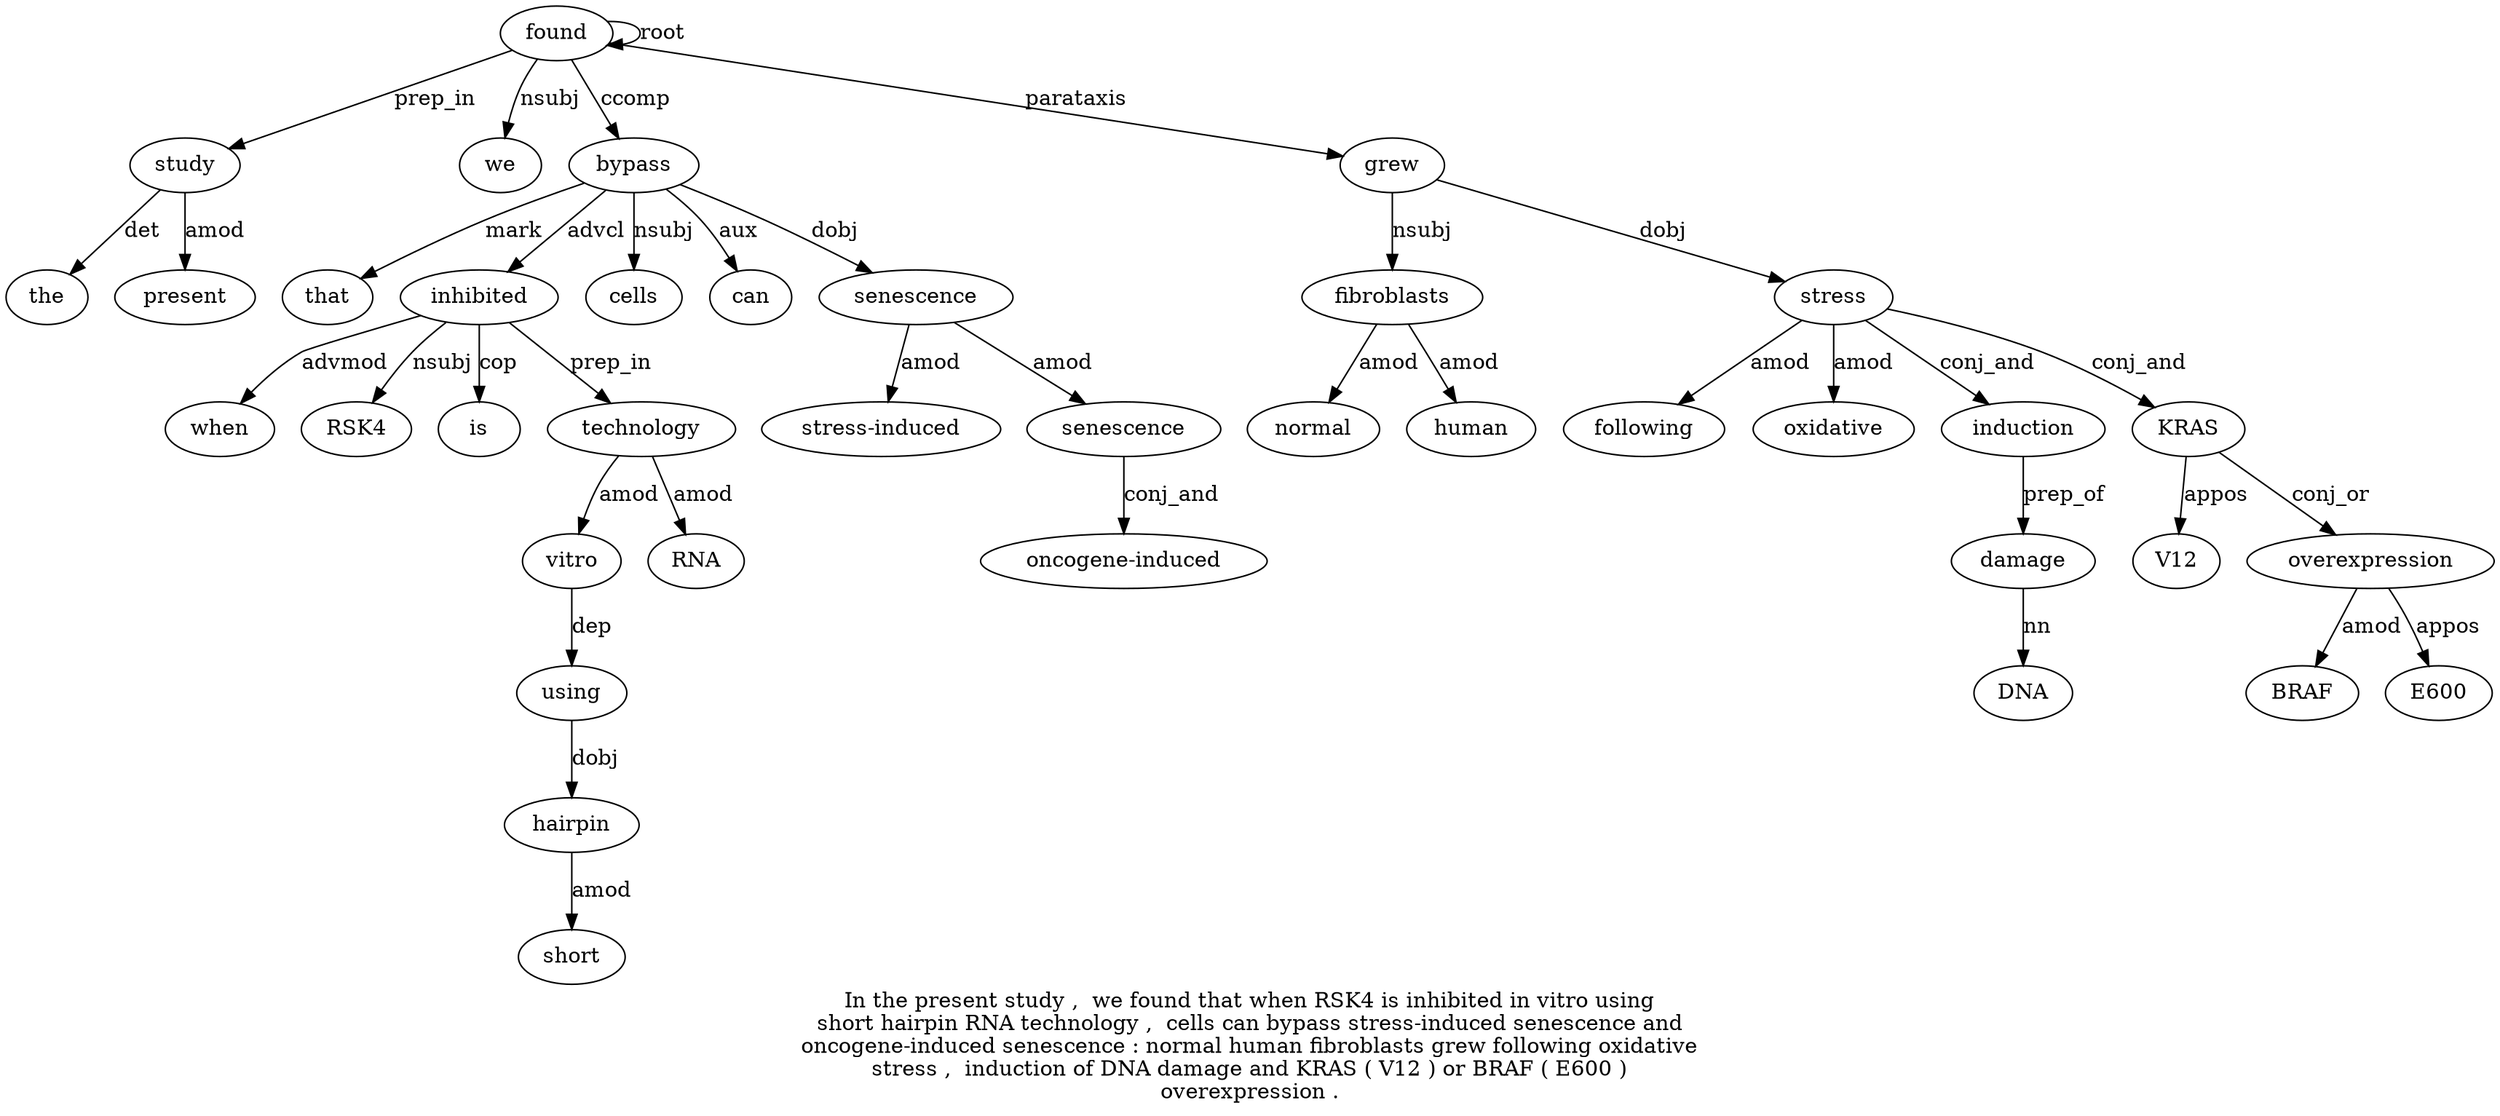 digraph "In the present study ,  we found that when RSK4 is inhibited in vitro using short hairpin RNA technology ,  cells can bypass stress-induced senescence and oncogene-induced senescence : normal human fibroblasts grew following oxidative stress ,  induction of DNA damage and KRAS ( V12 ) or BRAF ( E600 ) overexpression ." {
label="In the present study ,  we found that when RSK4 is inhibited in vitro using
short hairpin RNA technology ,  cells can bypass stress-induced senescence and
oncogene-induced senescence : normal human fibroblasts grew following oxidative
stress ,  induction of DNA damage and KRAS ( V12 ) or BRAF ( E600 )
overexpression .";
study4 [style=filled, fillcolor=white, label=study];
the2 [style=filled, fillcolor=white, label=the];
study4 -> the2  [label=det];
present3 [style=filled, fillcolor=white, label=present];
study4 -> present3  [label=amod];
found7 [style=filled, fillcolor=white, label=found];
found7 -> study4  [label=prep_in];
we6 [style=filled, fillcolor=white, label=we];
found7 -> we6  [label=nsubj];
found7 -> found7  [label=root];
bypass23 [style=filled, fillcolor=white, label=bypass];
that8 [style=filled, fillcolor=white, label=that];
bypass23 -> that8  [label=mark];
inhibited12 [style=filled, fillcolor=white, label=inhibited];
when9 [style=filled, fillcolor=white, label=when];
inhibited12 -> when9  [label=advmod];
RSK410 [style=filled, fillcolor=white, label=RSK4];
inhibited12 -> RSK410  [label=nsubj];
is11 [style=filled, fillcolor=white, label=is];
inhibited12 -> is11  [label=cop];
bypass23 -> inhibited12  [label=advcl];
technology19 [style=filled, fillcolor=white, label=technology];
vitro14 [style=filled, fillcolor=white, label=vitro];
technology19 -> vitro14  [label=amod];
using15 [style=filled, fillcolor=white, label=using];
vitro14 -> using15  [label=dep];
hairpin17 [style=filled, fillcolor=white, label=hairpin];
short16 [style=filled, fillcolor=white, label=short];
hairpin17 -> short16  [label=amod];
using15 -> hairpin17  [label=dobj];
RNA18 [style=filled, fillcolor=white, label=RNA];
technology19 -> RNA18  [label=amod];
inhibited12 -> technology19  [label=prep_in];
cells21 [style=filled, fillcolor=white, label=cells];
bypass23 -> cells21  [label=nsubj];
can22 [style=filled, fillcolor=white, label=can];
bypass23 -> can22  [label=aux];
found7 -> bypass23  [label=ccomp];
senescence28 [style=filled, fillcolor=white, label=senescence];
"stress-induced24" [style=filled, fillcolor=white, label="stress-induced"];
senescence28 -> "stress-induced24"  [label=amod];
senescence25 [style=filled, fillcolor=white, label=senescence];
senescence28 -> senescence25  [label=amod];
"oncogene-induced27" [style=filled, fillcolor=white, label="oncogene-induced"];
senescence25 -> "oncogene-induced27"  [label=conj_and];
bypass23 -> senescence28  [label=dobj];
fibroblasts32 [style=filled, fillcolor=white, label=fibroblasts];
normal30 [style=filled, fillcolor=white, label=normal];
fibroblasts32 -> normal30  [label=amod];
human31 [style=filled, fillcolor=white, label=human];
fibroblasts32 -> human31  [label=amod];
grew33 [style=filled, fillcolor=white, label=grew];
grew33 -> fibroblasts32  [label=nsubj];
found7 -> grew33  [label=parataxis];
stress36 [style=filled, fillcolor=white, label=stress];
following34 [style=filled, fillcolor=white, label=following];
stress36 -> following34  [label=amod];
oxidative35 [style=filled, fillcolor=white, label=oxidative];
stress36 -> oxidative35  [label=amod];
grew33 -> stress36  [label=dobj];
induction38 [style=filled, fillcolor=white, label=induction];
stress36 -> induction38  [label=conj_and];
damage41 [style=filled, fillcolor=white, label=damage];
DNA40 [style=filled, fillcolor=white, label=DNA];
damage41 -> DNA40  [label=nn];
induction38 -> damage41  [label=prep_of];
KRAS43 [style=filled, fillcolor=white, label=KRAS];
stress36 -> KRAS43  [label=conj_and];
V1245 [style=filled, fillcolor=white, label=V12];
KRAS43 -> V1245  [label=appos];
overexpression52 [style=filled, fillcolor=white, label=overexpression];
BRAF48 [style=filled, fillcolor=white, label=BRAF];
overexpression52 -> BRAF48  [label=amod];
E6005 [style=filled, fillcolor=white, label=E600];
overexpression52 -> E6005  [label=appos];
KRAS43 -> overexpression52  [label=conj_or];
}
